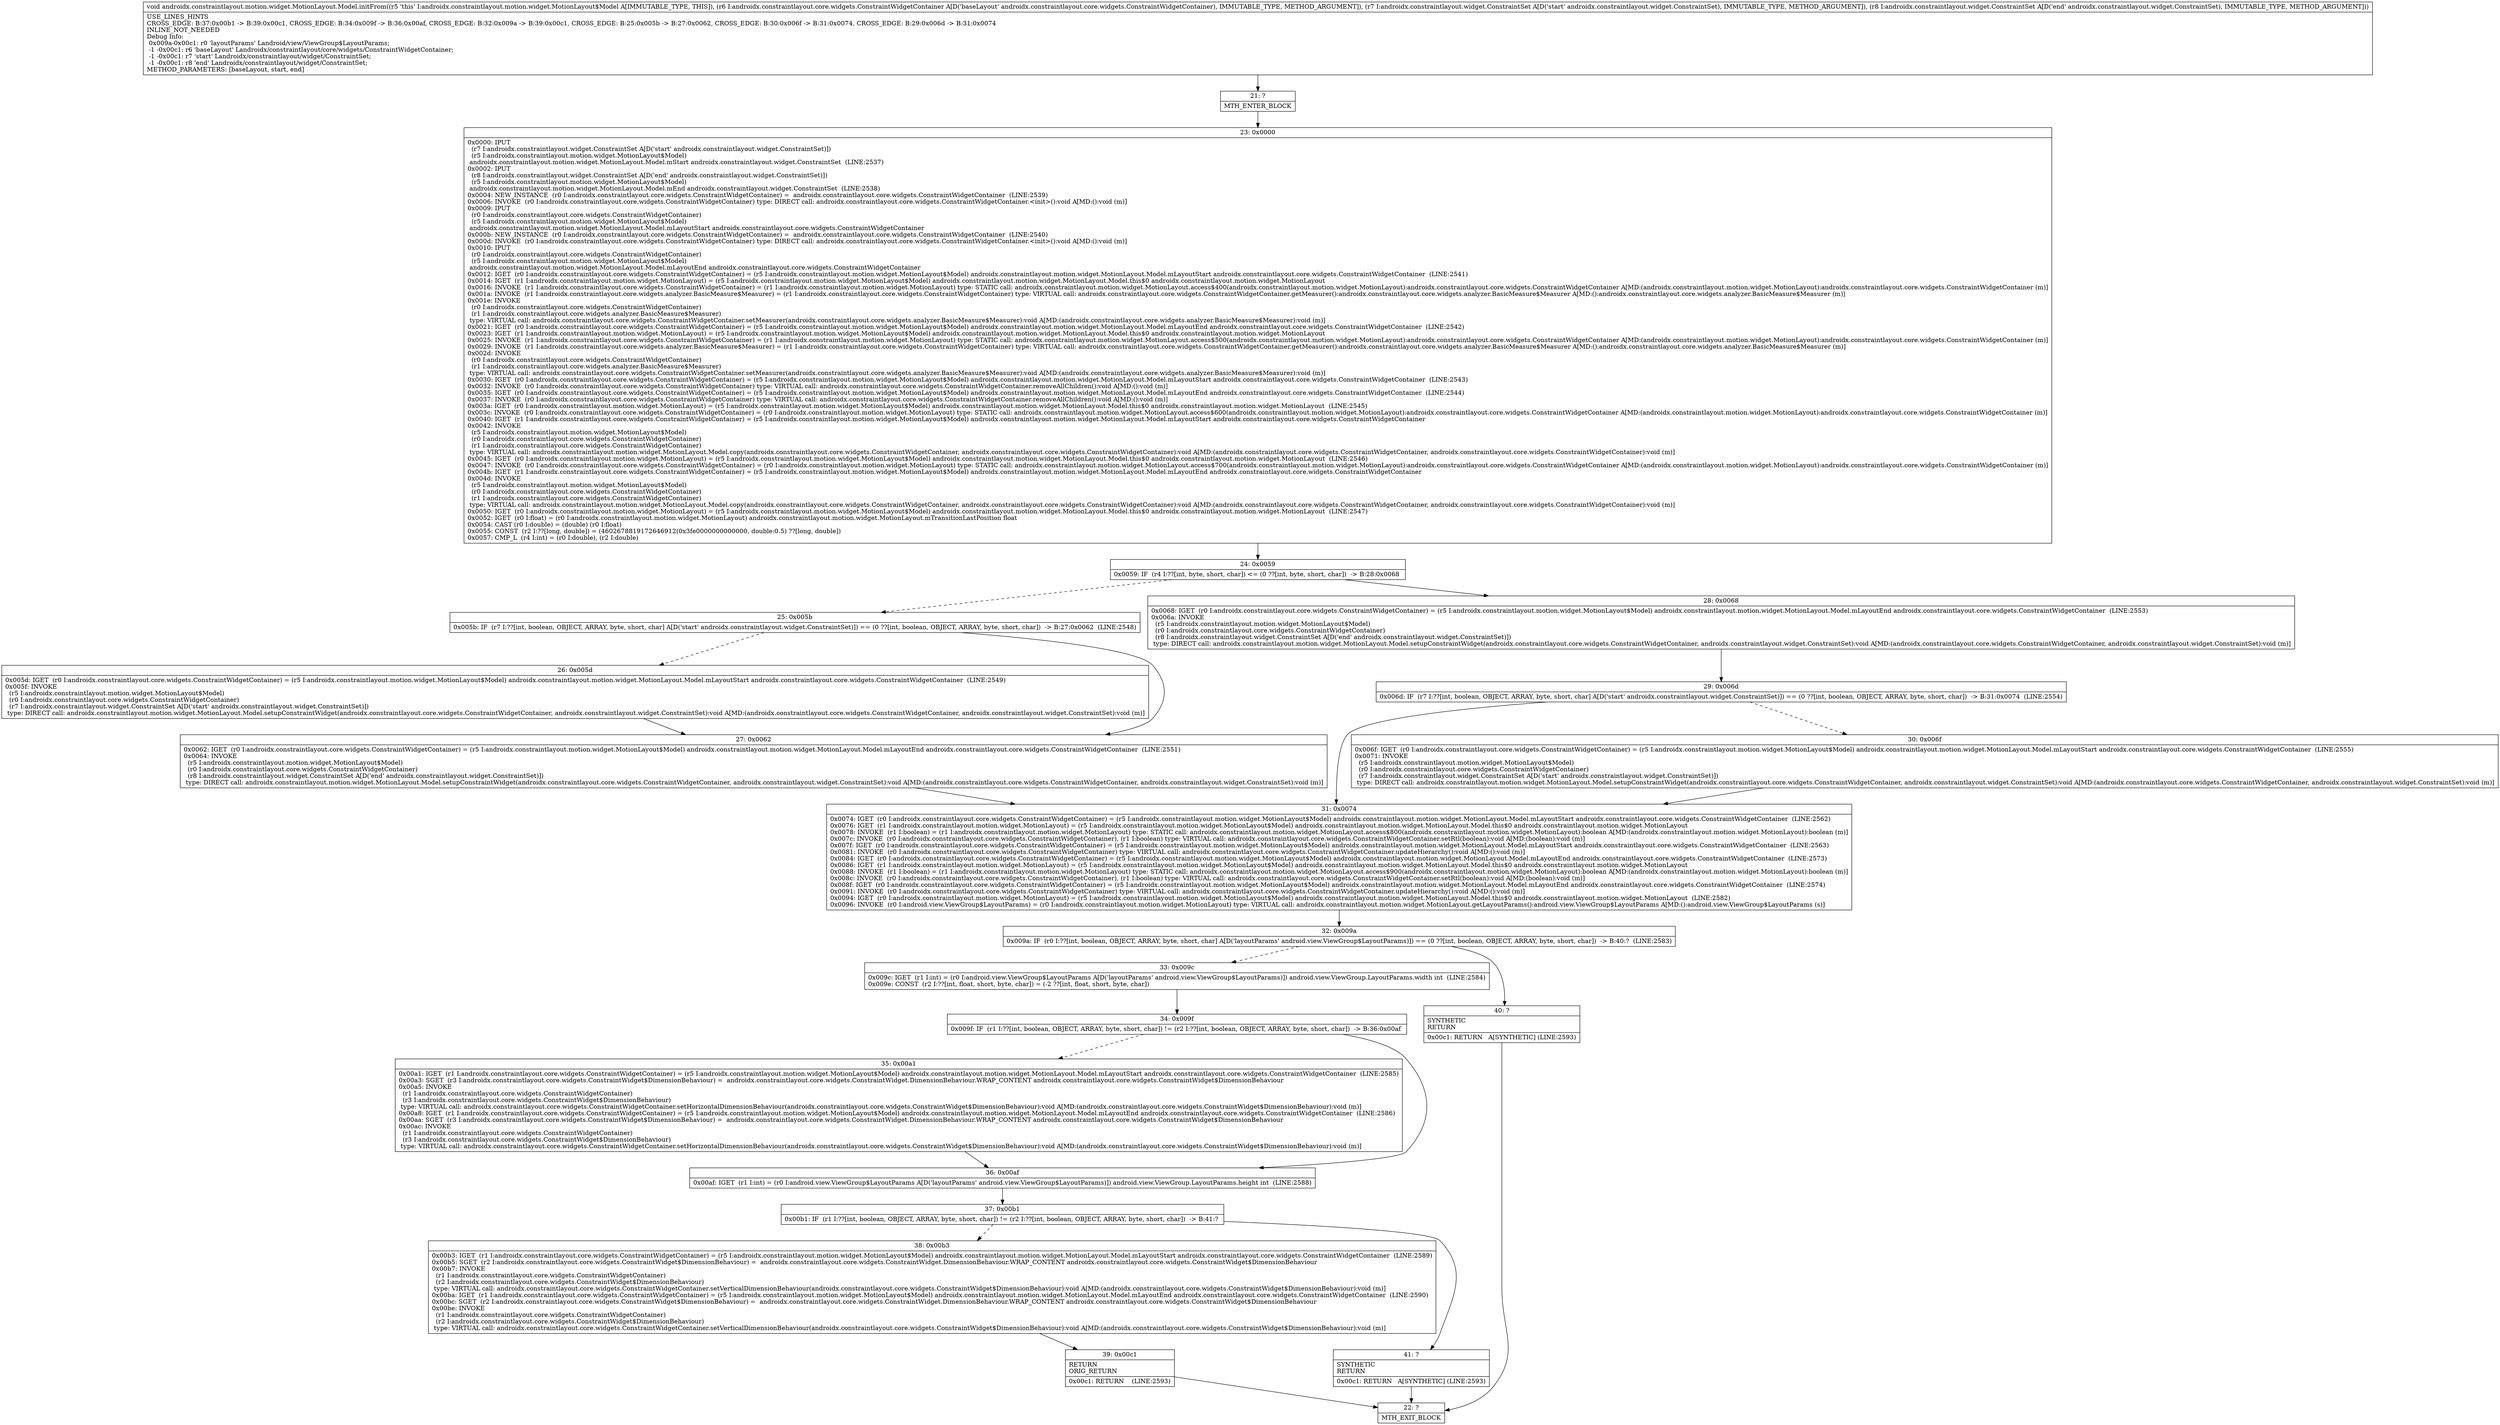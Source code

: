 digraph "CFG forandroidx.constraintlayout.motion.widget.MotionLayout.Model.initFrom(Landroidx\/constraintlayout\/core\/widgets\/ConstraintWidgetContainer;Landroidx\/constraintlayout\/widget\/ConstraintSet;Landroidx\/constraintlayout\/widget\/ConstraintSet;)V" {
Node_21 [shape=record,label="{21\:\ ?|MTH_ENTER_BLOCK\l}"];
Node_23 [shape=record,label="{23\:\ 0x0000|0x0000: IPUT  \l  (r7 I:androidx.constraintlayout.widget.ConstraintSet A[D('start' androidx.constraintlayout.widget.ConstraintSet)])\l  (r5 I:androidx.constraintlayout.motion.widget.MotionLayout$Model)\l androidx.constraintlayout.motion.widget.MotionLayout.Model.mStart androidx.constraintlayout.widget.ConstraintSet  (LINE:2537)\l0x0002: IPUT  \l  (r8 I:androidx.constraintlayout.widget.ConstraintSet A[D('end' androidx.constraintlayout.widget.ConstraintSet)])\l  (r5 I:androidx.constraintlayout.motion.widget.MotionLayout$Model)\l androidx.constraintlayout.motion.widget.MotionLayout.Model.mEnd androidx.constraintlayout.widget.ConstraintSet  (LINE:2538)\l0x0004: NEW_INSTANCE  (r0 I:androidx.constraintlayout.core.widgets.ConstraintWidgetContainer) =  androidx.constraintlayout.core.widgets.ConstraintWidgetContainer  (LINE:2539)\l0x0006: INVOKE  (r0 I:androidx.constraintlayout.core.widgets.ConstraintWidgetContainer) type: DIRECT call: androidx.constraintlayout.core.widgets.ConstraintWidgetContainer.\<init\>():void A[MD:():void (m)]\l0x0009: IPUT  \l  (r0 I:androidx.constraintlayout.core.widgets.ConstraintWidgetContainer)\l  (r5 I:androidx.constraintlayout.motion.widget.MotionLayout$Model)\l androidx.constraintlayout.motion.widget.MotionLayout.Model.mLayoutStart androidx.constraintlayout.core.widgets.ConstraintWidgetContainer \l0x000b: NEW_INSTANCE  (r0 I:androidx.constraintlayout.core.widgets.ConstraintWidgetContainer) =  androidx.constraintlayout.core.widgets.ConstraintWidgetContainer  (LINE:2540)\l0x000d: INVOKE  (r0 I:androidx.constraintlayout.core.widgets.ConstraintWidgetContainer) type: DIRECT call: androidx.constraintlayout.core.widgets.ConstraintWidgetContainer.\<init\>():void A[MD:():void (m)]\l0x0010: IPUT  \l  (r0 I:androidx.constraintlayout.core.widgets.ConstraintWidgetContainer)\l  (r5 I:androidx.constraintlayout.motion.widget.MotionLayout$Model)\l androidx.constraintlayout.motion.widget.MotionLayout.Model.mLayoutEnd androidx.constraintlayout.core.widgets.ConstraintWidgetContainer \l0x0012: IGET  (r0 I:androidx.constraintlayout.core.widgets.ConstraintWidgetContainer) = (r5 I:androidx.constraintlayout.motion.widget.MotionLayout$Model) androidx.constraintlayout.motion.widget.MotionLayout.Model.mLayoutStart androidx.constraintlayout.core.widgets.ConstraintWidgetContainer  (LINE:2541)\l0x0014: IGET  (r1 I:androidx.constraintlayout.motion.widget.MotionLayout) = (r5 I:androidx.constraintlayout.motion.widget.MotionLayout$Model) androidx.constraintlayout.motion.widget.MotionLayout.Model.this$0 androidx.constraintlayout.motion.widget.MotionLayout \l0x0016: INVOKE  (r1 I:androidx.constraintlayout.core.widgets.ConstraintWidgetContainer) = (r1 I:androidx.constraintlayout.motion.widget.MotionLayout) type: STATIC call: androidx.constraintlayout.motion.widget.MotionLayout.access$400(androidx.constraintlayout.motion.widget.MotionLayout):androidx.constraintlayout.core.widgets.ConstraintWidgetContainer A[MD:(androidx.constraintlayout.motion.widget.MotionLayout):androidx.constraintlayout.core.widgets.ConstraintWidgetContainer (m)]\l0x001a: INVOKE  (r1 I:androidx.constraintlayout.core.widgets.analyzer.BasicMeasure$Measurer) = (r1 I:androidx.constraintlayout.core.widgets.ConstraintWidgetContainer) type: VIRTUAL call: androidx.constraintlayout.core.widgets.ConstraintWidgetContainer.getMeasurer():androidx.constraintlayout.core.widgets.analyzer.BasicMeasure$Measurer A[MD:():androidx.constraintlayout.core.widgets.analyzer.BasicMeasure$Measurer (m)]\l0x001e: INVOKE  \l  (r0 I:androidx.constraintlayout.core.widgets.ConstraintWidgetContainer)\l  (r1 I:androidx.constraintlayout.core.widgets.analyzer.BasicMeasure$Measurer)\l type: VIRTUAL call: androidx.constraintlayout.core.widgets.ConstraintWidgetContainer.setMeasurer(androidx.constraintlayout.core.widgets.analyzer.BasicMeasure$Measurer):void A[MD:(androidx.constraintlayout.core.widgets.analyzer.BasicMeasure$Measurer):void (m)]\l0x0021: IGET  (r0 I:androidx.constraintlayout.core.widgets.ConstraintWidgetContainer) = (r5 I:androidx.constraintlayout.motion.widget.MotionLayout$Model) androidx.constraintlayout.motion.widget.MotionLayout.Model.mLayoutEnd androidx.constraintlayout.core.widgets.ConstraintWidgetContainer  (LINE:2542)\l0x0023: IGET  (r1 I:androidx.constraintlayout.motion.widget.MotionLayout) = (r5 I:androidx.constraintlayout.motion.widget.MotionLayout$Model) androidx.constraintlayout.motion.widget.MotionLayout.Model.this$0 androidx.constraintlayout.motion.widget.MotionLayout \l0x0025: INVOKE  (r1 I:androidx.constraintlayout.core.widgets.ConstraintWidgetContainer) = (r1 I:androidx.constraintlayout.motion.widget.MotionLayout) type: STATIC call: androidx.constraintlayout.motion.widget.MotionLayout.access$500(androidx.constraintlayout.motion.widget.MotionLayout):androidx.constraintlayout.core.widgets.ConstraintWidgetContainer A[MD:(androidx.constraintlayout.motion.widget.MotionLayout):androidx.constraintlayout.core.widgets.ConstraintWidgetContainer (m)]\l0x0029: INVOKE  (r1 I:androidx.constraintlayout.core.widgets.analyzer.BasicMeasure$Measurer) = (r1 I:androidx.constraintlayout.core.widgets.ConstraintWidgetContainer) type: VIRTUAL call: androidx.constraintlayout.core.widgets.ConstraintWidgetContainer.getMeasurer():androidx.constraintlayout.core.widgets.analyzer.BasicMeasure$Measurer A[MD:():androidx.constraintlayout.core.widgets.analyzer.BasicMeasure$Measurer (m)]\l0x002d: INVOKE  \l  (r0 I:androidx.constraintlayout.core.widgets.ConstraintWidgetContainer)\l  (r1 I:androidx.constraintlayout.core.widgets.analyzer.BasicMeasure$Measurer)\l type: VIRTUAL call: androidx.constraintlayout.core.widgets.ConstraintWidgetContainer.setMeasurer(androidx.constraintlayout.core.widgets.analyzer.BasicMeasure$Measurer):void A[MD:(androidx.constraintlayout.core.widgets.analyzer.BasicMeasure$Measurer):void (m)]\l0x0030: IGET  (r0 I:androidx.constraintlayout.core.widgets.ConstraintWidgetContainer) = (r5 I:androidx.constraintlayout.motion.widget.MotionLayout$Model) androidx.constraintlayout.motion.widget.MotionLayout.Model.mLayoutStart androidx.constraintlayout.core.widgets.ConstraintWidgetContainer  (LINE:2543)\l0x0032: INVOKE  (r0 I:androidx.constraintlayout.core.widgets.ConstraintWidgetContainer) type: VIRTUAL call: androidx.constraintlayout.core.widgets.ConstraintWidgetContainer.removeAllChildren():void A[MD:():void (m)]\l0x0035: IGET  (r0 I:androidx.constraintlayout.core.widgets.ConstraintWidgetContainer) = (r5 I:androidx.constraintlayout.motion.widget.MotionLayout$Model) androidx.constraintlayout.motion.widget.MotionLayout.Model.mLayoutEnd androidx.constraintlayout.core.widgets.ConstraintWidgetContainer  (LINE:2544)\l0x0037: INVOKE  (r0 I:androidx.constraintlayout.core.widgets.ConstraintWidgetContainer) type: VIRTUAL call: androidx.constraintlayout.core.widgets.ConstraintWidgetContainer.removeAllChildren():void A[MD:():void (m)]\l0x003a: IGET  (r0 I:androidx.constraintlayout.motion.widget.MotionLayout) = (r5 I:androidx.constraintlayout.motion.widget.MotionLayout$Model) androidx.constraintlayout.motion.widget.MotionLayout.Model.this$0 androidx.constraintlayout.motion.widget.MotionLayout  (LINE:2545)\l0x003c: INVOKE  (r0 I:androidx.constraintlayout.core.widgets.ConstraintWidgetContainer) = (r0 I:androidx.constraintlayout.motion.widget.MotionLayout) type: STATIC call: androidx.constraintlayout.motion.widget.MotionLayout.access$600(androidx.constraintlayout.motion.widget.MotionLayout):androidx.constraintlayout.core.widgets.ConstraintWidgetContainer A[MD:(androidx.constraintlayout.motion.widget.MotionLayout):androidx.constraintlayout.core.widgets.ConstraintWidgetContainer (m)]\l0x0040: IGET  (r1 I:androidx.constraintlayout.core.widgets.ConstraintWidgetContainer) = (r5 I:androidx.constraintlayout.motion.widget.MotionLayout$Model) androidx.constraintlayout.motion.widget.MotionLayout.Model.mLayoutStart androidx.constraintlayout.core.widgets.ConstraintWidgetContainer \l0x0042: INVOKE  \l  (r5 I:androidx.constraintlayout.motion.widget.MotionLayout$Model)\l  (r0 I:androidx.constraintlayout.core.widgets.ConstraintWidgetContainer)\l  (r1 I:androidx.constraintlayout.core.widgets.ConstraintWidgetContainer)\l type: VIRTUAL call: androidx.constraintlayout.motion.widget.MotionLayout.Model.copy(androidx.constraintlayout.core.widgets.ConstraintWidgetContainer, androidx.constraintlayout.core.widgets.ConstraintWidgetContainer):void A[MD:(androidx.constraintlayout.core.widgets.ConstraintWidgetContainer, androidx.constraintlayout.core.widgets.ConstraintWidgetContainer):void (m)]\l0x0045: IGET  (r0 I:androidx.constraintlayout.motion.widget.MotionLayout) = (r5 I:androidx.constraintlayout.motion.widget.MotionLayout$Model) androidx.constraintlayout.motion.widget.MotionLayout.Model.this$0 androidx.constraintlayout.motion.widget.MotionLayout  (LINE:2546)\l0x0047: INVOKE  (r0 I:androidx.constraintlayout.core.widgets.ConstraintWidgetContainer) = (r0 I:androidx.constraintlayout.motion.widget.MotionLayout) type: STATIC call: androidx.constraintlayout.motion.widget.MotionLayout.access$700(androidx.constraintlayout.motion.widget.MotionLayout):androidx.constraintlayout.core.widgets.ConstraintWidgetContainer A[MD:(androidx.constraintlayout.motion.widget.MotionLayout):androidx.constraintlayout.core.widgets.ConstraintWidgetContainer (m)]\l0x004b: IGET  (r1 I:androidx.constraintlayout.core.widgets.ConstraintWidgetContainer) = (r5 I:androidx.constraintlayout.motion.widget.MotionLayout$Model) androidx.constraintlayout.motion.widget.MotionLayout.Model.mLayoutEnd androidx.constraintlayout.core.widgets.ConstraintWidgetContainer \l0x004d: INVOKE  \l  (r5 I:androidx.constraintlayout.motion.widget.MotionLayout$Model)\l  (r0 I:androidx.constraintlayout.core.widgets.ConstraintWidgetContainer)\l  (r1 I:androidx.constraintlayout.core.widgets.ConstraintWidgetContainer)\l type: VIRTUAL call: androidx.constraintlayout.motion.widget.MotionLayout.Model.copy(androidx.constraintlayout.core.widgets.ConstraintWidgetContainer, androidx.constraintlayout.core.widgets.ConstraintWidgetContainer):void A[MD:(androidx.constraintlayout.core.widgets.ConstraintWidgetContainer, androidx.constraintlayout.core.widgets.ConstraintWidgetContainer):void (m)]\l0x0050: IGET  (r0 I:androidx.constraintlayout.motion.widget.MotionLayout) = (r5 I:androidx.constraintlayout.motion.widget.MotionLayout$Model) androidx.constraintlayout.motion.widget.MotionLayout.Model.this$0 androidx.constraintlayout.motion.widget.MotionLayout  (LINE:2547)\l0x0052: IGET  (r0 I:float) = (r0 I:androidx.constraintlayout.motion.widget.MotionLayout) androidx.constraintlayout.motion.widget.MotionLayout.mTransitionLastPosition float \l0x0054: CAST (r0 I:double) = (double) (r0 I:float) \l0x0055: CONST  (r2 I:??[long, double]) = (4602678819172646912(0x3fe0000000000000, double:0.5) ??[long, double]) \l0x0057: CMP_L  (r4 I:int) = (r0 I:double), (r2 I:double) \l}"];
Node_24 [shape=record,label="{24\:\ 0x0059|0x0059: IF  (r4 I:??[int, byte, short, char]) \<= (0 ??[int, byte, short, char])  \-\> B:28:0x0068 \l}"];
Node_25 [shape=record,label="{25\:\ 0x005b|0x005b: IF  (r7 I:??[int, boolean, OBJECT, ARRAY, byte, short, char] A[D('start' androidx.constraintlayout.widget.ConstraintSet)]) == (0 ??[int, boolean, OBJECT, ARRAY, byte, short, char])  \-\> B:27:0x0062  (LINE:2548)\l}"];
Node_26 [shape=record,label="{26\:\ 0x005d|0x005d: IGET  (r0 I:androidx.constraintlayout.core.widgets.ConstraintWidgetContainer) = (r5 I:androidx.constraintlayout.motion.widget.MotionLayout$Model) androidx.constraintlayout.motion.widget.MotionLayout.Model.mLayoutStart androidx.constraintlayout.core.widgets.ConstraintWidgetContainer  (LINE:2549)\l0x005f: INVOKE  \l  (r5 I:androidx.constraintlayout.motion.widget.MotionLayout$Model)\l  (r0 I:androidx.constraintlayout.core.widgets.ConstraintWidgetContainer)\l  (r7 I:androidx.constraintlayout.widget.ConstraintSet A[D('start' androidx.constraintlayout.widget.ConstraintSet)])\l type: DIRECT call: androidx.constraintlayout.motion.widget.MotionLayout.Model.setupConstraintWidget(androidx.constraintlayout.core.widgets.ConstraintWidgetContainer, androidx.constraintlayout.widget.ConstraintSet):void A[MD:(androidx.constraintlayout.core.widgets.ConstraintWidgetContainer, androidx.constraintlayout.widget.ConstraintSet):void (m)]\l}"];
Node_27 [shape=record,label="{27\:\ 0x0062|0x0062: IGET  (r0 I:androidx.constraintlayout.core.widgets.ConstraintWidgetContainer) = (r5 I:androidx.constraintlayout.motion.widget.MotionLayout$Model) androidx.constraintlayout.motion.widget.MotionLayout.Model.mLayoutEnd androidx.constraintlayout.core.widgets.ConstraintWidgetContainer  (LINE:2551)\l0x0064: INVOKE  \l  (r5 I:androidx.constraintlayout.motion.widget.MotionLayout$Model)\l  (r0 I:androidx.constraintlayout.core.widgets.ConstraintWidgetContainer)\l  (r8 I:androidx.constraintlayout.widget.ConstraintSet A[D('end' androidx.constraintlayout.widget.ConstraintSet)])\l type: DIRECT call: androidx.constraintlayout.motion.widget.MotionLayout.Model.setupConstraintWidget(androidx.constraintlayout.core.widgets.ConstraintWidgetContainer, androidx.constraintlayout.widget.ConstraintSet):void A[MD:(androidx.constraintlayout.core.widgets.ConstraintWidgetContainer, androidx.constraintlayout.widget.ConstraintSet):void (m)]\l}"];
Node_31 [shape=record,label="{31\:\ 0x0074|0x0074: IGET  (r0 I:androidx.constraintlayout.core.widgets.ConstraintWidgetContainer) = (r5 I:androidx.constraintlayout.motion.widget.MotionLayout$Model) androidx.constraintlayout.motion.widget.MotionLayout.Model.mLayoutStart androidx.constraintlayout.core.widgets.ConstraintWidgetContainer  (LINE:2562)\l0x0076: IGET  (r1 I:androidx.constraintlayout.motion.widget.MotionLayout) = (r5 I:androidx.constraintlayout.motion.widget.MotionLayout$Model) androidx.constraintlayout.motion.widget.MotionLayout.Model.this$0 androidx.constraintlayout.motion.widget.MotionLayout \l0x0078: INVOKE  (r1 I:boolean) = (r1 I:androidx.constraintlayout.motion.widget.MotionLayout) type: STATIC call: androidx.constraintlayout.motion.widget.MotionLayout.access$800(androidx.constraintlayout.motion.widget.MotionLayout):boolean A[MD:(androidx.constraintlayout.motion.widget.MotionLayout):boolean (m)]\l0x007c: INVOKE  (r0 I:androidx.constraintlayout.core.widgets.ConstraintWidgetContainer), (r1 I:boolean) type: VIRTUAL call: androidx.constraintlayout.core.widgets.ConstraintWidgetContainer.setRtl(boolean):void A[MD:(boolean):void (m)]\l0x007f: IGET  (r0 I:androidx.constraintlayout.core.widgets.ConstraintWidgetContainer) = (r5 I:androidx.constraintlayout.motion.widget.MotionLayout$Model) androidx.constraintlayout.motion.widget.MotionLayout.Model.mLayoutStart androidx.constraintlayout.core.widgets.ConstraintWidgetContainer  (LINE:2563)\l0x0081: INVOKE  (r0 I:androidx.constraintlayout.core.widgets.ConstraintWidgetContainer) type: VIRTUAL call: androidx.constraintlayout.core.widgets.ConstraintWidgetContainer.updateHierarchy():void A[MD:():void (m)]\l0x0084: IGET  (r0 I:androidx.constraintlayout.core.widgets.ConstraintWidgetContainer) = (r5 I:androidx.constraintlayout.motion.widget.MotionLayout$Model) androidx.constraintlayout.motion.widget.MotionLayout.Model.mLayoutEnd androidx.constraintlayout.core.widgets.ConstraintWidgetContainer  (LINE:2573)\l0x0086: IGET  (r1 I:androidx.constraintlayout.motion.widget.MotionLayout) = (r5 I:androidx.constraintlayout.motion.widget.MotionLayout$Model) androidx.constraintlayout.motion.widget.MotionLayout.Model.this$0 androidx.constraintlayout.motion.widget.MotionLayout \l0x0088: INVOKE  (r1 I:boolean) = (r1 I:androidx.constraintlayout.motion.widget.MotionLayout) type: STATIC call: androidx.constraintlayout.motion.widget.MotionLayout.access$900(androidx.constraintlayout.motion.widget.MotionLayout):boolean A[MD:(androidx.constraintlayout.motion.widget.MotionLayout):boolean (m)]\l0x008c: INVOKE  (r0 I:androidx.constraintlayout.core.widgets.ConstraintWidgetContainer), (r1 I:boolean) type: VIRTUAL call: androidx.constraintlayout.core.widgets.ConstraintWidgetContainer.setRtl(boolean):void A[MD:(boolean):void (m)]\l0x008f: IGET  (r0 I:androidx.constraintlayout.core.widgets.ConstraintWidgetContainer) = (r5 I:androidx.constraintlayout.motion.widget.MotionLayout$Model) androidx.constraintlayout.motion.widget.MotionLayout.Model.mLayoutEnd androidx.constraintlayout.core.widgets.ConstraintWidgetContainer  (LINE:2574)\l0x0091: INVOKE  (r0 I:androidx.constraintlayout.core.widgets.ConstraintWidgetContainer) type: VIRTUAL call: androidx.constraintlayout.core.widgets.ConstraintWidgetContainer.updateHierarchy():void A[MD:():void (m)]\l0x0094: IGET  (r0 I:androidx.constraintlayout.motion.widget.MotionLayout) = (r5 I:androidx.constraintlayout.motion.widget.MotionLayout$Model) androidx.constraintlayout.motion.widget.MotionLayout.Model.this$0 androidx.constraintlayout.motion.widget.MotionLayout  (LINE:2582)\l0x0096: INVOKE  (r0 I:android.view.ViewGroup$LayoutParams) = (r0 I:androidx.constraintlayout.motion.widget.MotionLayout) type: VIRTUAL call: androidx.constraintlayout.motion.widget.MotionLayout.getLayoutParams():android.view.ViewGroup$LayoutParams A[MD:():android.view.ViewGroup$LayoutParams (s)]\l}"];
Node_32 [shape=record,label="{32\:\ 0x009a|0x009a: IF  (r0 I:??[int, boolean, OBJECT, ARRAY, byte, short, char] A[D('layoutParams' android.view.ViewGroup$LayoutParams)]) == (0 ??[int, boolean, OBJECT, ARRAY, byte, short, char])  \-\> B:40:?  (LINE:2583)\l}"];
Node_33 [shape=record,label="{33\:\ 0x009c|0x009c: IGET  (r1 I:int) = (r0 I:android.view.ViewGroup$LayoutParams A[D('layoutParams' android.view.ViewGroup$LayoutParams)]) android.view.ViewGroup.LayoutParams.width int  (LINE:2584)\l0x009e: CONST  (r2 I:??[int, float, short, byte, char]) = (\-2 ??[int, float, short, byte, char]) \l}"];
Node_34 [shape=record,label="{34\:\ 0x009f|0x009f: IF  (r1 I:??[int, boolean, OBJECT, ARRAY, byte, short, char]) != (r2 I:??[int, boolean, OBJECT, ARRAY, byte, short, char])  \-\> B:36:0x00af \l}"];
Node_35 [shape=record,label="{35\:\ 0x00a1|0x00a1: IGET  (r1 I:androidx.constraintlayout.core.widgets.ConstraintWidgetContainer) = (r5 I:androidx.constraintlayout.motion.widget.MotionLayout$Model) androidx.constraintlayout.motion.widget.MotionLayout.Model.mLayoutStart androidx.constraintlayout.core.widgets.ConstraintWidgetContainer  (LINE:2585)\l0x00a3: SGET  (r3 I:androidx.constraintlayout.core.widgets.ConstraintWidget$DimensionBehaviour) =  androidx.constraintlayout.core.widgets.ConstraintWidget.DimensionBehaviour.WRAP_CONTENT androidx.constraintlayout.core.widgets.ConstraintWidget$DimensionBehaviour \l0x00a5: INVOKE  \l  (r1 I:androidx.constraintlayout.core.widgets.ConstraintWidgetContainer)\l  (r3 I:androidx.constraintlayout.core.widgets.ConstraintWidget$DimensionBehaviour)\l type: VIRTUAL call: androidx.constraintlayout.core.widgets.ConstraintWidgetContainer.setHorizontalDimensionBehaviour(androidx.constraintlayout.core.widgets.ConstraintWidget$DimensionBehaviour):void A[MD:(androidx.constraintlayout.core.widgets.ConstraintWidget$DimensionBehaviour):void (m)]\l0x00a8: IGET  (r1 I:androidx.constraintlayout.core.widgets.ConstraintWidgetContainer) = (r5 I:androidx.constraintlayout.motion.widget.MotionLayout$Model) androidx.constraintlayout.motion.widget.MotionLayout.Model.mLayoutEnd androidx.constraintlayout.core.widgets.ConstraintWidgetContainer  (LINE:2586)\l0x00aa: SGET  (r3 I:androidx.constraintlayout.core.widgets.ConstraintWidget$DimensionBehaviour) =  androidx.constraintlayout.core.widgets.ConstraintWidget.DimensionBehaviour.WRAP_CONTENT androidx.constraintlayout.core.widgets.ConstraintWidget$DimensionBehaviour \l0x00ac: INVOKE  \l  (r1 I:androidx.constraintlayout.core.widgets.ConstraintWidgetContainer)\l  (r3 I:androidx.constraintlayout.core.widgets.ConstraintWidget$DimensionBehaviour)\l type: VIRTUAL call: androidx.constraintlayout.core.widgets.ConstraintWidgetContainer.setHorizontalDimensionBehaviour(androidx.constraintlayout.core.widgets.ConstraintWidget$DimensionBehaviour):void A[MD:(androidx.constraintlayout.core.widgets.ConstraintWidget$DimensionBehaviour):void (m)]\l}"];
Node_36 [shape=record,label="{36\:\ 0x00af|0x00af: IGET  (r1 I:int) = (r0 I:android.view.ViewGroup$LayoutParams A[D('layoutParams' android.view.ViewGroup$LayoutParams)]) android.view.ViewGroup.LayoutParams.height int  (LINE:2588)\l}"];
Node_37 [shape=record,label="{37\:\ 0x00b1|0x00b1: IF  (r1 I:??[int, boolean, OBJECT, ARRAY, byte, short, char]) != (r2 I:??[int, boolean, OBJECT, ARRAY, byte, short, char])  \-\> B:41:? \l}"];
Node_38 [shape=record,label="{38\:\ 0x00b3|0x00b3: IGET  (r1 I:androidx.constraintlayout.core.widgets.ConstraintWidgetContainer) = (r5 I:androidx.constraintlayout.motion.widget.MotionLayout$Model) androidx.constraintlayout.motion.widget.MotionLayout.Model.mLayoutStart androidx.constraintlayout.core.widgets.ConstraintWidgetContainer  (LINE:2589)\l0x00b5: SGET  (r2 I:androidx.constraintlayout.core.widgets.ConstraintWidget$DimensionBehaviour) =  androidx.constraintlayout.core.widgets.ConstraintWidget.DimensionBehaviour.WRAP_CONTENT androidx.constraintlayout.core.widgets.ConstraintWidget$DimensionBehaviour \l0x00b7: INVOKE  \l  (r1 I:androidx.constraintlayout.core.widgets.ConstraintWidgetContainer)\l  (r2 I:androidx.constraintlayout.core.widgets.ConstraintWidget$DimensionBehaviour)\l type: VIRTUAL call: androidx.constraintlayout.core.widgets.ConstraintWidgetContainer.setVerticalDimensionBehaviour(androidx.constraintlayout.core.widgets.ConstraintWidget$DimensionBehaviour):void A[MD:(androidx.constraintlayout.core.widgets.ConstraintWidget$DimensionBehaviour):void (m)]\l0x00ba: IGET  (r1 I:androidx.constraintlayout.core.widgets.ConstraintWidgetContainer) = (r5 I:androidx.constraintlayout.motion.widget.MotionLayout$Model) androidx.constraintlayout.motion.widget.MotionLayout.Model.mLayoutEnd androidx.constraintlayout.core.widgets.ConstraintWidgetContainer  (LINE:2590)\l0x00bc: SGET  (r2 I:androidx.constraintlayout.core.widgets.ConstraintWidget$DimensionBehaviour) =  androidx.constraintlayout.core.widgets.ConstraintWidget.DimensionBehaviour.WRAP_CONTENT androidx.constraintlayout.core.widgets.ConstraintWidget$DimensionBehaviour \l0x00be: INVOKE  \l  (r1 I:androidx.constraintlayout.core.widgets.ConstraintWidgetContainer)\l  (r2 I:androidx.constraintlayout.core.widgets.ConstraintWidget$DimensionBehaviour)\l type: VIRTUAL call: androidx.constraintlayout.core.widgets.ConstraintWidgetContainer.setVerticalDimensionBehaviour(androidx.constraintlayout.core.widgets.ConstraintWidget$DimensionBehaviour):void A[MD:(androidx.constraintlayout.core.widgets.ConstraintWidget$DimensionBehaviour):void (m)]\l}"];
Node_39 [shape=record,label="{39\:\ 0x00c1|RETURN\lORIG_RETURN\l|0x00c1: RETURN    (LINE:2593)\l}"];
Node_22 [shape=record,label="{22\:\ ?|MTH_EXIT_BLOCK\l}"];
Node_41 [shape=record,label="{41\:\ ?|SYNTHETIC\lRETURN\l|0x00c1: RETURN   A[SYNTHETIC] (LINE:2593)\l}"];
Node_40 [shape=record,label="{40\:\ ?|SYNTHETIC\lRETURN\l|0x00c1: RETURN   A[SYNTHETIC] (LINE:2593)\l}"];
Node_28 [shape=record,label="{28\:\ 0x0068|0x0068: IGET  (r0 I:androidx.constraintlayout.core.widgets.ConstraintWidgetContainer) = (r5 I:androidx.constraintlayout.motion.widget.MotionLayout$Model) androidx.constraintlayout.motion.widget.MotionLayout.Model.mLayoutEnd androidx.constraintlayout.core.widgets.ConstraintWidgetContainer  (LINE:2553)\l0x006a: INVOKE  \l  (r5 I:androidx.constraintlayout.motion.widget.MotionLayout$Model)\l  (r0 I:androidx.constraintlayout.core.widgets.ConstraintWidgetContainer)\l  (r8 I:androidx.constraintlayout.widget.ConstraintSet A[D('end' androidx.constraintlayout.widget.ConstraintSet)])\l type: DIRECT call: androidx.constraintlayout.motion.widget.MotionLayout.Model.setupConstraintWidget(androidx.constraintlayout.core.widgets.ConstraintWidgetContainer, androidx.constraintlayout.widget.ConstraintSet):void A[MD:(androidx.constraintlayout.core.widgets.ConstraintWidgetContainer, androidx.constraintlayout.widget.ConstraintSet):void (m)]\l}"];
Node_29 [shape=record,label="{29\:\ 0x006d|0x006d: IF  (r7 I:??[int, boolean, OBJECT, ARRAY, byte, short, char] A[D('start' androidx.constraintlayout.widget.ConstraintSet)]) == (0 ??[int, boolean, OBJECT, ARRAY, byte, short, char])  \-\> B:31:0x0074  (LINE:2554)\l}"];
Node_30 [shape=record,label="{30\:\ 0x006f|0x006f: IGET  (r0 I:androidx.constraintlayout.core.widgets.ConstraintWidgetContainer) = (r5 I:androidx.constraintlayout.motion.widget.MotionLayout$Model) androidx.constraintlayout.motion.widget.MotionLayout.Model.mLayoutStart androidx.constraintlayout.core.widgets.ConstraintWidgetContainer  (LINE:2555)\l0x0071: INVOKE  \l  (r5 I:androidx.constraintlayout.motion.widget.MotionLayout$Model)\l  (r0 I:androidx.constraintlayout.core.widgets.ConstraintWidgetContainer)\l  (r7 I:androidx.constraintlayout.widget.ConstraintSet A[D('start' androidx.constraintlayout.widget.ConstraintSet)])\l type: DIRECT call: androidx.constraintlayout.motion.widget.MotionLayout.Model.setupConstraintWidget(androidx.constraintlayout.core.widgets.ConstraintWidgetContainer, androidx.constraintlayout.widget.ConstraintSet):void A[MD:(androidx.constraintlayout.core.widgets.ConstraintWidgetContainer, androidx.constraintlayout.widget.ConstraintSet):void (m)]\l}"];
MethodNode[shape=record,label="{void androidx.constraintlayout.motion.widget.MotionLayout.Model.initFrom((r5 'this' I:androidx.constraintlayout.motion.widget.MotionLayout$Model A[IMMUTABLE_TYPE, THIS]), (r6 I:androidx.constraintlayout.core.widgets.ConstraintWidgetContainer A[D('baseLayout' androidx.constraintlayout.core.widgets.ConstraintWidgetContainer), IMMUTABLE_TYPE, METHOD_ARGUMENT]), (r7 I:androidx.constraintlayout.widget.ConstraintSet A[D('start' androidx.constraintlayout.widget.ConstraintSet), IMMUTABLE_TYPE, METHOD_ARGUMENT]), (r8 I:androidx.constraintlayout.widget.ConstraintSet A[D('end' androidx.constraintlayout.widget.ConstraintSet), IMMUTABLE_TYPE, METHOD_ARGUMENT]))  | USE_LINES_HINTS\lCROSS_EDGE: B:37:0x00b1 \-\> B:39:0x00c1, CROSS_EDGE: B:34:0x009f \-\> B:36:0x00af, CROSS_EDGE: B:32:0x009a \-\> B:39:0x00c1, CROSS_EDGE: B:25:0x005b \-\> B:27:0x0062, CROSS_EDGE: B:30:0x006f \-\> B:31:0x0074, CROSS_EDGE: B:29:0x006d \-\> B:31:0x0074\lINLINE_NOT_NEEDED\lDebug Info:\l  0x009a\-0x00c1: r0 'layoutParams' Landroid\/view\/ViewGroup$LayoutParams;\l  \-1 \-0x00c1: r6 'baseLayout' Landroidx\/constraintlayout\/core\/widgets\/ConstraintWidgetContainer;\l  \-1 \-0x00c1: r7 'start' Landroidx\/constraintlayout\/widget\/ConstraintSet;\l  \-1 \-0x00c1: r8 'end' Landroidx\/constraintlayout\/widget\/ConstraintSet;\lMETHOD_PARAMETERS: [baseLayout, start, end]\l}"];
MethodNode -> Node_21;Node_21 -> Node_23;
Node_23 -> Node_24;
Node_24 -> Node_25[style=dashed];
Node_24 -> Node_28;
Node_25 -> Node_26[style=dashed];
Node_25 -> Node_27;
Node_26 -> Node_27;
Node_27 -> Node_31;
Node_31 -> Node_32;
Node_32 -> Node_33[style=dashed];
Node_32 -> Node_40;
Node_33 -> Node_34;
Node_34 -> Node_35[style=dashed];
Node_34 -> Node_36;
Node_35 -> Node_36;
Node_36 -> Node_37;
Node_37 -> Node_38[style=dashed];
Node_37 -> Node_41;
Node_38 -> Node_39;
Node_39 -> Node_22;
Node_41 -> Node_22;
Node_40 -> Node_22;
Node_28 -> Node_29;
Node_29 -> Node_30[style=dashed];
Node_29 -> Node_31;
Node_30 -> Node_31;
}

